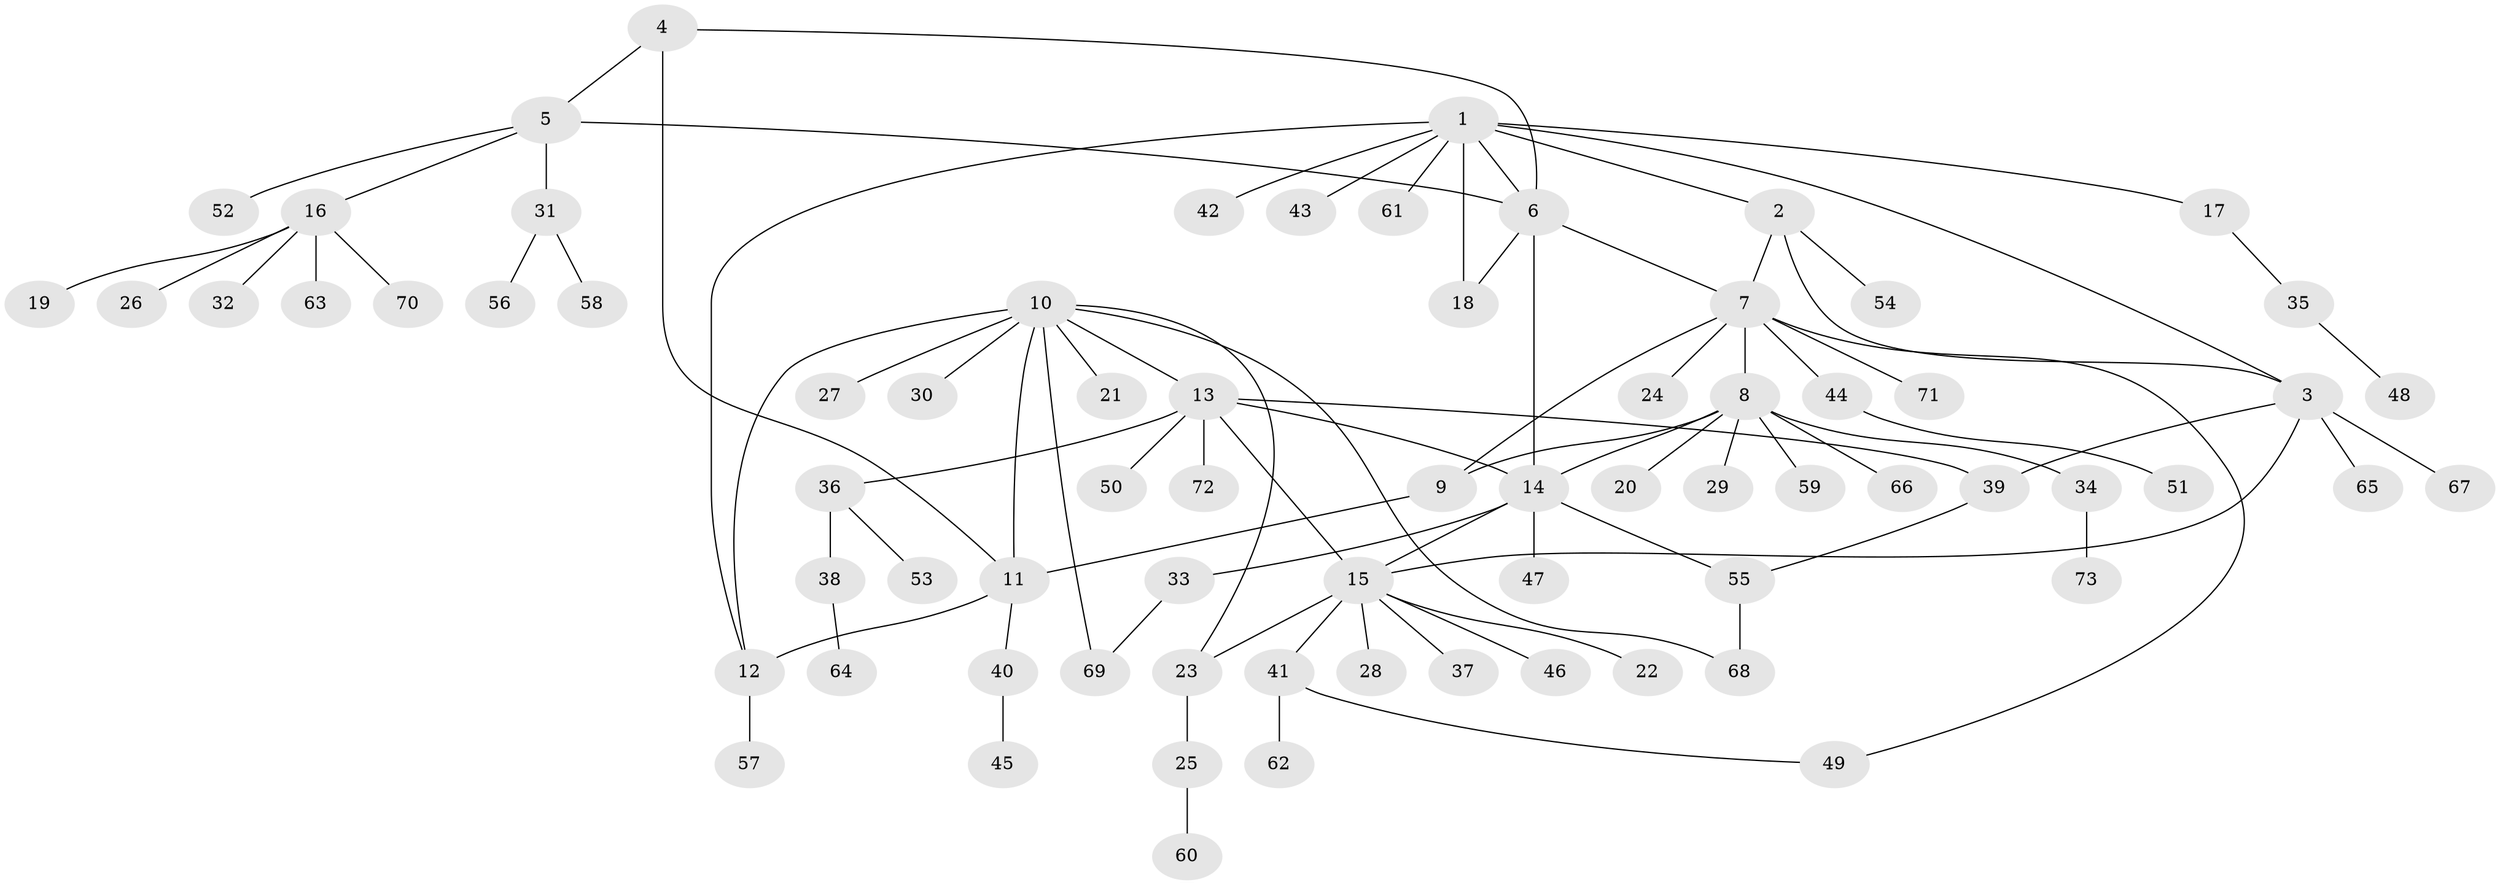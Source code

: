 // Generated by graph-tools (version 1.1) at 2025/50/03/09/25 03:50:31]
// undirected, 73 vertices, 90 edges
graph export_dot {
graph [start="1"]
  node [color=gray90,style=filled];
  1;
  2;
  3;
  4;
  5;
  6;
  7;
  8;
  9;
  10;
  11;
  12;
  13;
  14;
  15;
  16;
  17;
  18;
  19;
  20;
  21;
  22;
  23;
  24;
  25;
  26;
  27;
  28;
  29;
  30;
  31;
  32;
  33;
  34;
  35;
  36;
  37;
  38;
  39;
  40;
  41;
  42;
  43;
  44;
  45;
  46;
  47;
  48;
  49;
  50;
  51;
  52;
  53;
  54;
  55;
  56;
  57;
  58;
  59;
  60;
  61;
  62;
  63;
  64;
  65;
  66;
  67;
  68;
  69;
  70;
  71;
  72;
  73;
  1 -- 2;
  1 -- 3;
  1 -- 6;
  1 -- 12;
  1 -- 17;
  1 -- 18;
  1 -- 42;
  1 -- 43;
  1 -- 61;
  2 -- 3;
  2 -- 7;
  2 -- 54;
  3 -- 15;
  3 -- 39;
  3 -- 65;
  3 -- 67;
  4 -- 5;
  4 -- 6;
  4 -- 11;
  5 -- 6;
  5 -- 16;
  5 -- 31;
  5 -- 52;
  6 -- 7;
  6 -- 14;
  6 -- 18;
  7 -- 8;
  7 -- 9;
  7 -- 24;
  7 -- 44;
  7 -- 49;
  7 -- 71;
  8 -- 9;
  8 -- 14;
  8 -- 20;
  8 -- 29;
  8 -- 34;
  8 -- 59;
  8 -- 66;
  9 -- 11;
  10 -- 11;
  10 -- 12;
  10 -- 13;
  10 -- 21;
  10 -- 23;
  10 -- 27;
  10 -- 30;
  10 -- 68;
  10 -- 69;
  11 -- 12;
  11 -- 40;
  12 -- 57;
  13 -- 14;
  13 -- 15;
  13 -- 36;
  13 -- 39;
  13 -- 50;
  13 -- 72;
  14 -- 15;
  14 -- 33;
  14 -- 47;
  14 -- 55;
  15 -- 22;
  15 -- 23;
  15 -- 28;
  15 -- 37;
  15 -- 41;
  15 -- 46;
  16 -- 19;
  16 -- 26;
  16 -- 32;
  16 -- 63;
  16 -- 70;
  17 -- 35;
  23 -- 25;
  25 -- 60;
  31 -- 56;
  31 -- 58;
  33 -- 69;
  34 -- 73;
  35 -- 48;
  36 -- 38;
  36 -- 53;
  38 -- 64;
  39 -- 55;
  40 -- 45;
  41 -- 49;
  41 -- 62;
  44 -- 51;
  55 -- 68;
}

